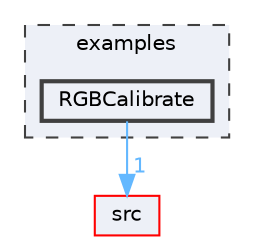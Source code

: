 digraph "/home/runner/work/FastLED/FastLED/examples/RGBCalibrate"
{
 // LATEX_PDF_SIZE
  bgcolor="transparent";
  edge [fontname=Helvetica,fontsize=10,labelfontname=Helvetica,labelfontsize=10];
  node [fontname=Helvetica,fontsize=10,shape=box,height=0.2,width=0.4];
  compound=true
  subgraph clusterdir_d28a4824dc47e487b107a5db32ef43c4 {
    graph [ bgcolor="#edf0f7", pencolor="grey25", label="examples", fontname=Helvetica,fontsize=10 style="filled,dashed", URL="dir_d28a4824dc47e487b107a5db32ef43c4.html",tooltip=""]
  dir_cb1b9eb6ef07f041378e2ece5fbb82ca [label="RGBCalibrate", fillcolor="#edf0f7", color="grey25", style="filled,bold", URL="dir_cb1b9eb6ef07f041378e2ece5fbb82ca.html",tooltip=""];
  }
  dir_68267d1309a1af8e8297ef4c3efbcdba [label="src", fillcolor="#edf0f7", color="red", style="filled", URL="dir_68267d1309a1af8e8297ef4c3efbcdba.html",tooltip=""];
  dir_cb1b9eb6ef07f041378e2ece5fbb82ca->dir_68267d1309a1af8e8297ef4c3efbcdba [headlabel="1", labeldistance=1.5 headhref="dir_000066_000073.html" href="dir_000066_000073.html" color="steelblue1" fontcolor="steelblue1"];
}
